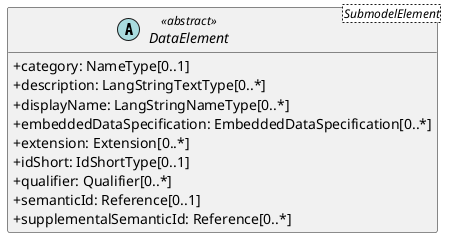 @startuml
skinparam classAttributeIconSize 0
hide methods

abstract class DataElement<SubmodelElement> <<abstract>> {
  +category: NameType[0..1] 
  +description: LangStringTextType[0..*] 
  +displayName: LangStringNameType[0..*] 
  +embeddedDataSpecification: EmbeddedDataSpecification[0..*] 
  +extension: Extension[0..*] 
  +idShort: IdShortType[0..1] 
  +qualifier: Qualifier[0..*] 
  +semanticId: Reference[0..1] 
  +supplementalSemanticId: Reference[0..*] 
}
@enduml